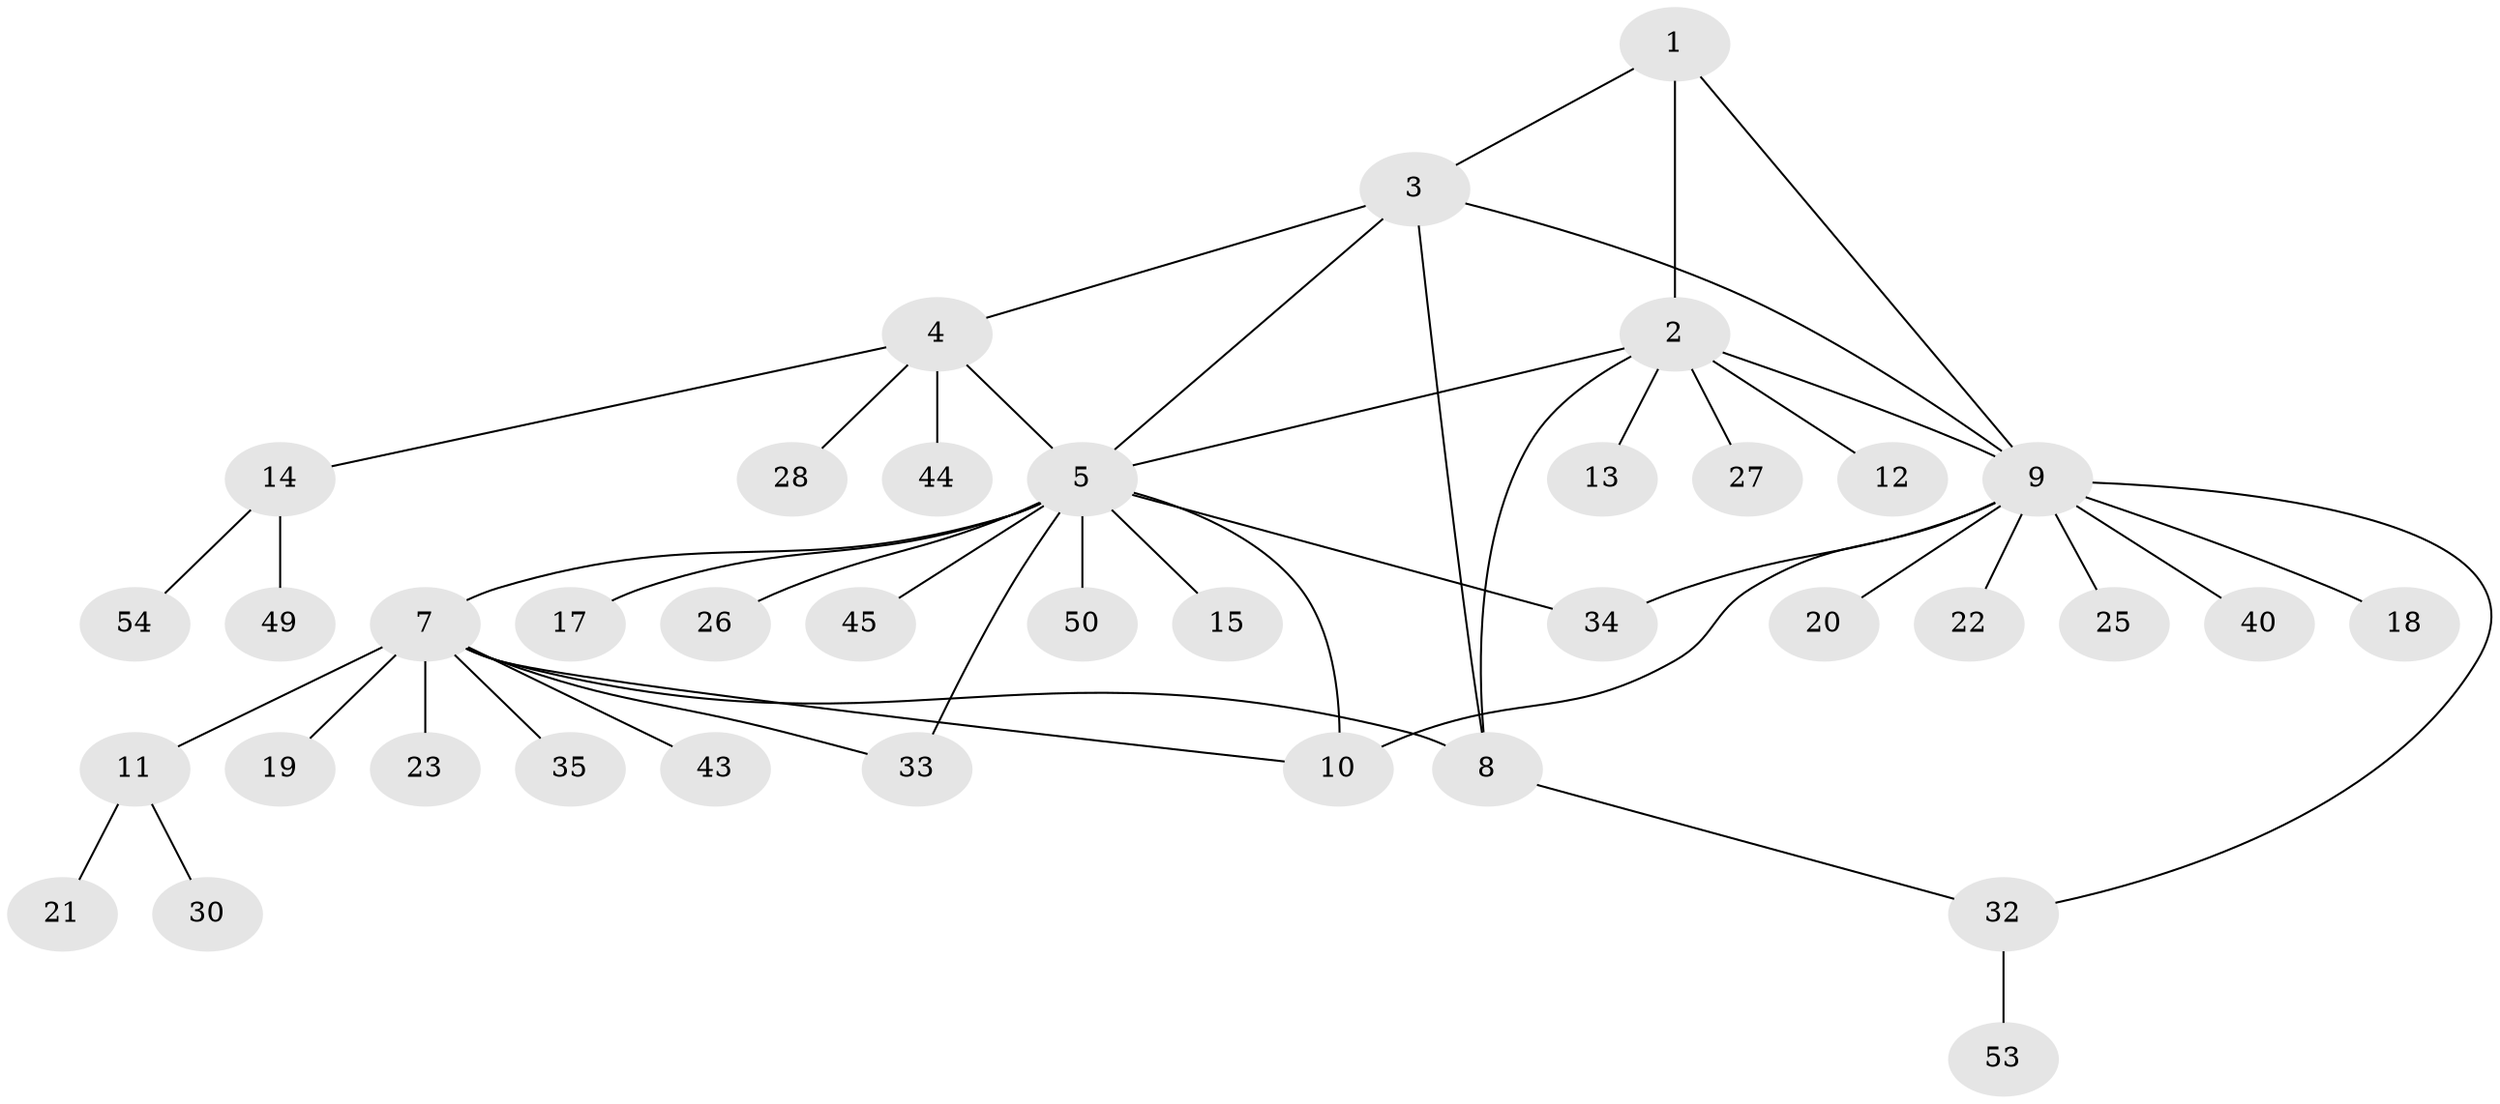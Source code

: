 // Generated by graph-tools (version 1.1) at 2025/24/03/03/25 07:24:18]
// undirected, 38 vertices, 48 edges
graph export_dot {
graph [start="1"]
  node [color=gray90,style=filled];
  1 [super="+24"];
  2 [super="+46"];
  3;
  4 [super="+52"];
  5 [super="+6"];
  7 [super="+38"];
  8 [super="+48"];
  9 [super="+16"];
  10;
  11 [super="+31"];
  12 [super="+29"];
  13 [super="+47"];
  14 [super="+42"];
  15;
  17;
  18;
  19;
  20;
  21 [super="+41"];
  22;
  23;
  25;
  26;
  27 [super="+37"];
  28;
  30;
  32 [super="+39"];
  33 [super="+36"];
  34;
  35;
  40;
  43 [super="+51"];
  44;
  45;
  49;
  50;
  53;
  54;
  1 -- 2;
  1 -- 3;
  1 -- 9;
  2 -- 8;
  2 -- 12;
  2 -- 13;
  2 -- 27;
  2 -- 5;
  2 -- 9;
  3 -- 4;
  3 -- 8;
  3 -- 9;
  3 -- 5;
  4 -- 14;
  4 -- 28;
  4 -- 44;
  4 -- 5;
  5 -- 7;
  5 -- 10;
  5 -- 26;
  5 -- 34;
  5 -- 45;
  5 -- 33;
  5 -- 15;
  5 -- 17;
  5 -- 50;
  7 -- 8;
  7 -- 10;
  7 -- 11;
  7 -- 19;
  7 -- 23;
  7 -- 33;
  7 -- 35;
  7 -- 43;
  8 -- 32;
  9 -- 10;
  9 -- 25;
  9 -- 32;
  9 -- 34;
  9 -- 18;
  9 -- 20;
  9 -- 22;
  9 -- 40;
  11 -- 21;
  11 -- 30;
  14 -- 54;
  14 -- 49;
  32 -- 53;
}
